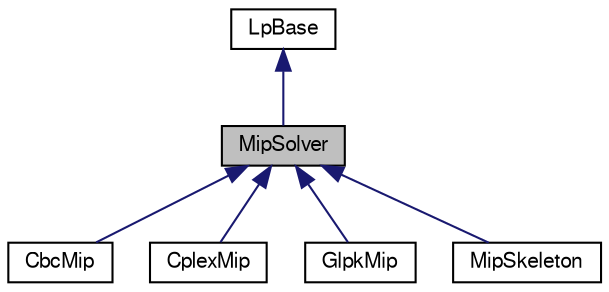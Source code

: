 digraph "MipSolver"
{
 // LATEX_PDF_SIZE
  edge [fontname="FreeSans",fontsize="10",labelfontname="FreeSans",labelfontsize="10"];
  node [fontname="FreeSans",fontsize="10",shape=record];
  Node0 [label="MipSolver",height=0.2,width=0.4,color="black", fillcolor="grey75", style="filled", fontcolor="black",tooltip="Common base class for MIP solvers."];
  Node1 -> Node0 [dir="back",color="midnightblue",fontsize="10",style="solid",fontname="FreeSans"];
  Node1 [label="LpBase",height=0.2,width=0.4,color="black", fillcolor="white", style="filled",URL="$a03077.html",tooltip="Common base class for LP and MIP solvers."];
  Node0 -> Node2 [dir="back",color="midnightblue",fontsize="10",style="solid",fontname="FreeSans"];
  Node2 [label="CbcMip",height=0.2,width=0.4,color="black", fillcolor="white", style="filled",URL="$a01605.html",tooltip="Interface for the CBC MIP solver."];
  Node0 -> Node3 [dir="back",color="midnightblue",fontsize="10",style="solid",fontname="FreeSans"];
  Node3 [label="CplexMip",height=0.2,width=0.4,color="black", fillcolor="white", style="filled",URL="$a01921.html",tooltip="Interface for the CPLEX MIP solver."];
  Node0 -> Node4 [dir="back",color="midnightblue",fontsize="10",style="solid",fontname="FreeSans"];
  Node4 [label="GlpkMip",height=0.2,width=0.4,color="black", fillcolor="white", style="filled",URL="$a02457.html",tooltip="Interface for the GLPK MIP solver."];
  Node0 -> Node5 [dir="back",color="midnightblue",fontsize="10",style="solid",fontname="FreeSans"];
  Node5 [label="MipSkeleton",height=0.2,width=0.4,color="black", fillcolor="white", style="filled",URL="$a03157.html",tooltip="Skeleton class for a MIP solver interface."];
}
